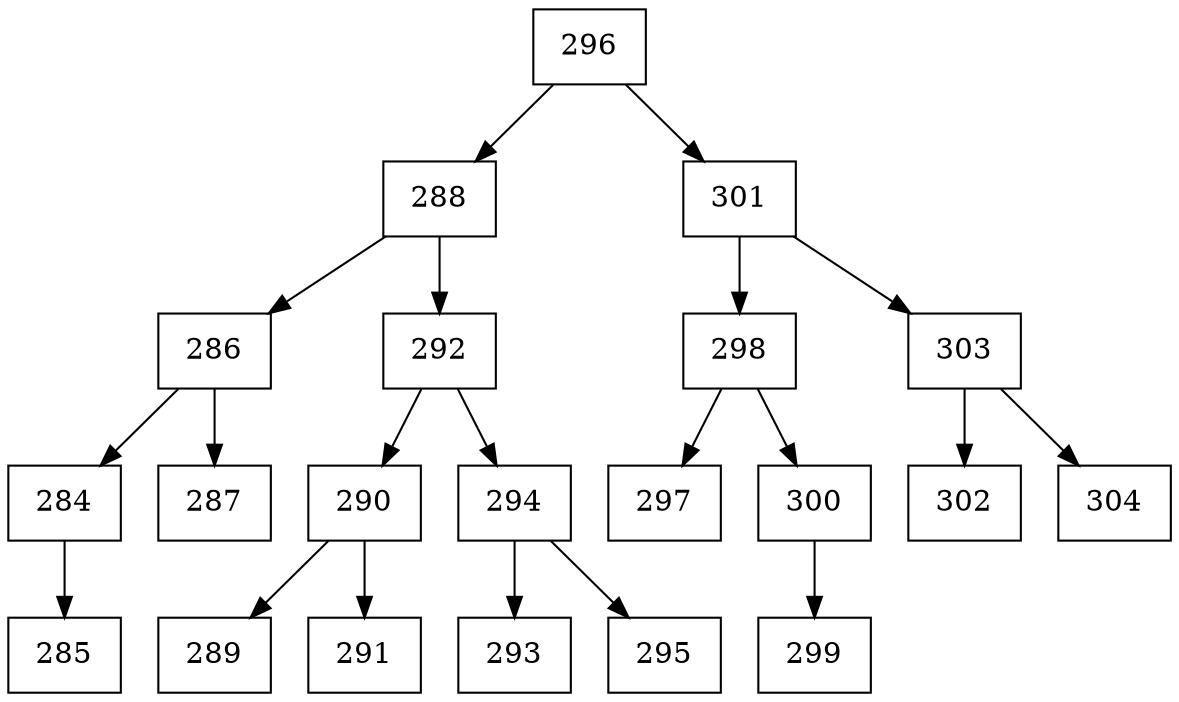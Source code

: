 digraph grafico{
rankdir=UD 
node[shape=box] 
concentrate=true 
nodo296[ shape=record, label ="296"];
nodo288[ shape=record, label ="288"];
nodo286[ shape=record, label ="286"];
nodo284[ shape=record, label ="284"];
nodo285[ shape=record, label ="285"];
nodo284->nodo285
nodo286->nodo284
nodo287[ shape=record, label ="287"];
nodo286->nodo287
nodo288->nodo286
nodo292[ shape=record, label ="292"];
nodo290[ shape=record, label ="290"];
nodo289[ shape=record, label ="289"];
nodo290->nodo289
nodo291[ shape=record, label ="291"];
nodo290->nodo291
nodo292->nodo290
nodo294[ shape=record, label ="294"];
nodo293[ shape=record, label ="293"];
nodo294->nodo293
nodo295[ shape=record, label ="295"];
nodo294->nodo295
nodo292->nodo294
nodo288->nodo292
nodo296->nodo288
nodo301[ shape=record, label ="301"];
nodo298[ shape=record, label ="298"];
nodo297[ shape=record, label ="297"];
nodo298->nodo297
nodo300[ shape=record, label ="300"];
nodo299[ shape=record, label ="299"];
nodo300->nodo299
nodo298->nodo300
nodo301->nodo298
nodo303[ shape=record, label ="303"];
nodo302[ shape=record, label ="302"];
nodo303->nodo302
nodo304[ shape=record, label ="304"];
nodo303->nodo304
nodo301->nodo303
nodo296->nodo301
}